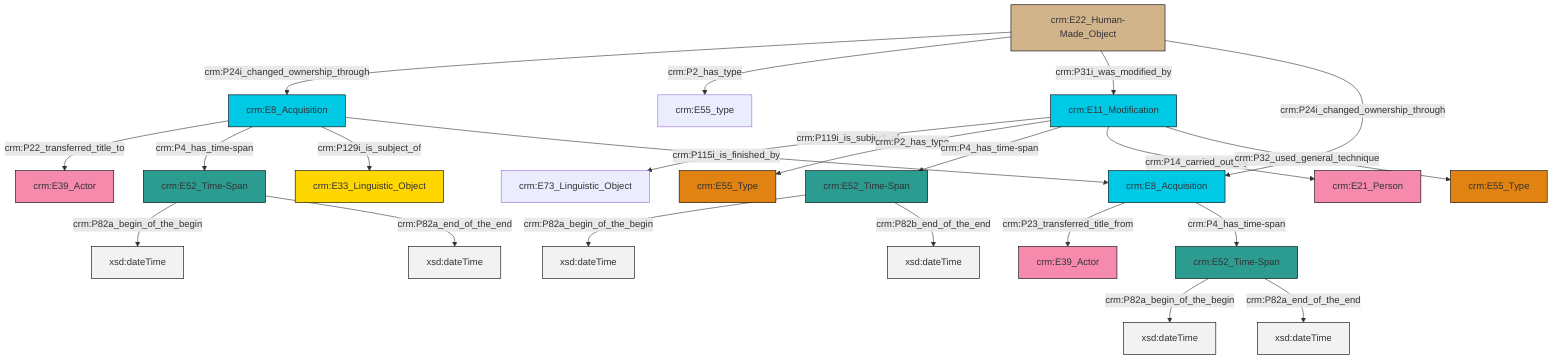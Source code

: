 graph TD
classDef Literal fill:#f2f2f2,stroke:#000000;
classDef CRM_Entity fill:#FFFFFF,stroke:#000000;
classDef Temporal_Entity fill:#00C9E6, stroke:#000000;
classDef Type fill:#E18312, stroke:#000000;
classDef Time-Span fill:#2C9C91, stroke:#000000;
classDef Appellation fill:#FFEB7F, stroke:#000000;
classDef Place fill:#008836, stroke:#000000;
classDef Persistent_Item fill:#B266B2, stroke:#000000;
classDef Conceptual_Object fill:#FFD700, stroke:#000000;
classDef Physical_Thing fill:#D2B48C, stroke:#000000;
classDef Actor fill:#f58aad, stroke:#000000;
classDef PC_Classes fill:#4ce600, stroke:#000000;
classDef Multi fill:#cccccc,stroke:#000000;

0["crm:E52_Time-Span"]:::Time-Span -->|crm:P82a_begin_of_the_begin| 1[xsd:dateTime]:::Literal
2["crm:E11_Modification"]:::Temporal_Entity -->|crm:P119i_is_subject_of| 3["crm:E73_Linguistic_Object"]:::Default
4["crm:E52_Time-Span"]:::Time-Span -->|crm:P82a_begin_of_the_begin| 5[xsd:dateTime]:::Literal
2["crm:E11_Modification"]:::Temporal_Entity -->|crm:P2_has_type| 6["crm:E55_Type"]:::Type
2["crm:E11_Modification"]:::Temporal_Entity -->|crm:P4_has_time-span| 4["crm:E52_Time-Span"]:::Time-Span
12["crm:E22_Human-Made_Object"]:::Physical_Thing -->|crm:P24i_changed_ownership_through| 13["crm:E8_Acquisition"]:::Temporal_Entity
2["crm:E11_Modification"]:::Temporal_Entity -->|crm:P14_carried_out_by| 14["crm:E21_Person"]:::Actor
15["crm:E52_Time-Span"]:::Time-Span -->|crm:P82a_begin_of_the_begin| 16[xsd:dateTime]:::Literal
0["crm:E52_Time-Span"]:::Time-Span -->|crm:P82a_end_of_the_end| 17[xsd:dateTime]:::Literal
13["crm:E8_Acquisition"]:::Temporal_Entity -->|crm:P22_transferred_title_to| 20["crm:E39_Actor"]:::Actor
12["crm:E22_Human-Made_Object"]:::Physical_Thing -->|crm:P2_has_type| 8["crm:E55_type"]:::Default
12["crm:E22_Human-Made_Object"]:::Physical_Thing -->|crm:P31i_was_modified_by| 2["crm:E11_Modification"]:::Temporal_Entity
13["crm:E8_Acquisition"]:::Temporal_Entity -->|crm:P4_has_time-span| 15["crm:E52_Time-Span"]:::Time-Span
12["crm:E22_Human-Made_Object"]:::Physical_Thing -->|crm:P24i_changed_ownership_through| 10["crm:E8_Acquisition"]:::Temporal_Entity
15["crm:E52_Time-Span"]:::Time-Span -->|crm:P82a_end_of_the_end| 31[xsd:dateTime]:::Literal
2["crm:E11_Modification"]:::Temporal_Entity -->|crm:P32_used_general_technique| 18["crm:E55_Type"]:::Type
10["crm:E8_Acquisition"]:::Temporal_Entity -->|crm:P23_transferred_title_from| 26["crm:E39_Actor"]:::Actor
4["crm:E52_Time-Span"]:::Time-Span -->|crm:P82b_end_of_the_end| 32[xsd:dateTime]:::Literal
10["crm:E8_Acquisition"]:::Temporal_Entity -->|crm:P4_has_time-span| 0["crm:E52_Time-Span"]:::Time-Span
13["crm:E8_Acquisition"]:::Temporal_Entity -->|crm:P129i_is_subject_of| 22["crm:E33_Linguistic_Object"]:::Conceptual_Object
13["crm:E8_Acquisition"]:::Temporal_Entity -->|crm:P115i_is_finished_by| 10["crm:E8_Acquisition"]:::Temporal_Entity